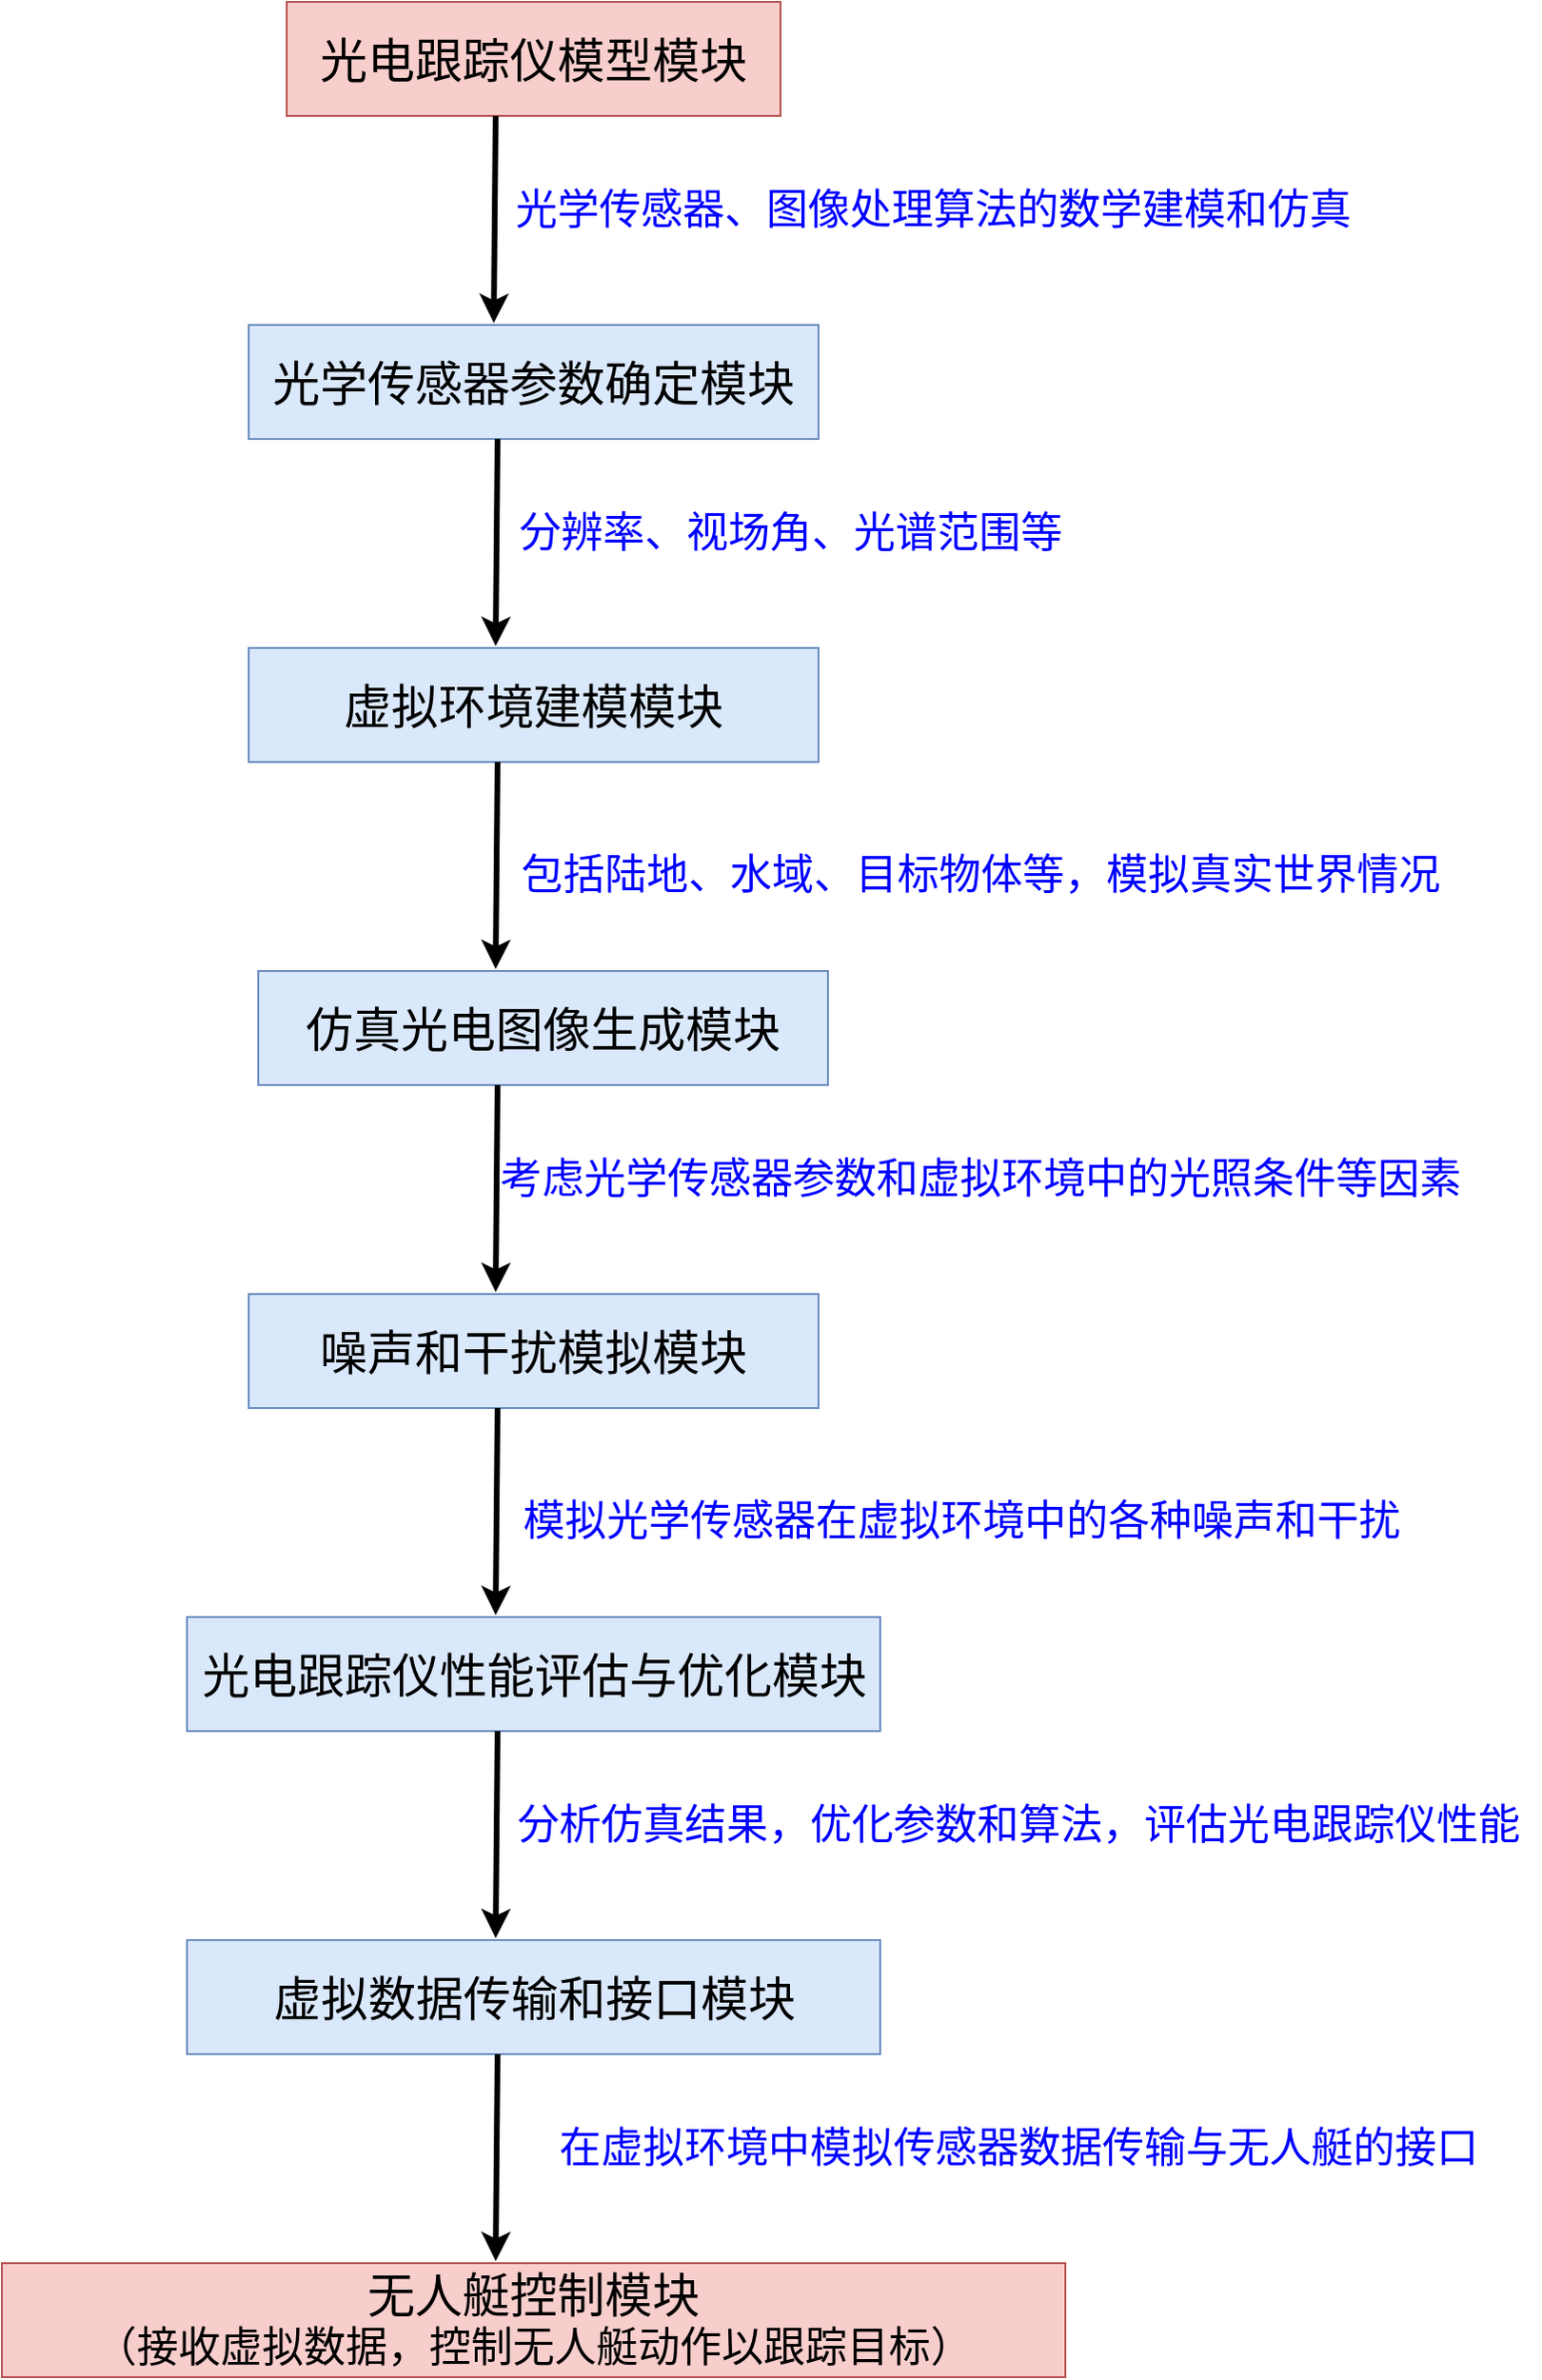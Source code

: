 <mxfile>
    <diagram id="gzKbh8bPQhgBl_x81qo_" name="无人艇载光电跟踪仪虚拟化方法流程图">
        <mxGraphModel dx="1386" dy="784" grid="1" gridSize="10" guides="1" tooltips="1" connect="1" arrows="1" fold="1" page="1" pageScale="1" pageWidth="850" pageHeight="1100" math="0" shadow="0">
            <root>
                <mxCell id="0"/>
                <mxCell id="1" parent="0"/>
                <mxCell id="2" value="&lt;span style=&quot;font-size: 25px;&quot;&gt;光电跟踪仪模型模块&lt;/span&gt;" style="rounded=0;whiteSpace=wrap;html=1;fillColor=#f8cecc;strokeColor=#b85450;" parent="1" vertex="1">
                    <mxGeometry x="290" y="60" width="260" height="60" as="geometry"/>
                </mxCell>
                <mxCell id="3" value="&lt;font style=&quot;&quot;&gt;&lt;font style=&quot;font-size: 25px;&quot;&gt;光学传感器参数确定模块&lt;/font&gt;&lt;br&gt;&lt;/font&gt;" style="rounded=0;whiteSpace=wrap;html=1;fillColor=#dae8fc;strokeColor=#6c8ebf;" parent="1" vertex="1">
                    <mxGeometry x="270" y="230" width="300" height="60" as="geometry"/>
                </mxCell>
                <mxCell id="4" value="&lt;font style=&quot;&quot;&gt;&lt;font style=&quot;font-size: 25px;&quot;&gt;虚拟环境建模模块&lt;/font&gt;&lt;br&gt;&lt;/font&gt;" style="rounded=0;whiteSpace=wrap;html=1;fillColor=#dae8fc;strokeColor=#6c8ebf;" parent="1" vertex="1">
                    <mxGeometry x="270" y="400" width="300" height="60" as="geometry"/>
                </mxCell>
                <mxCell id="5" value="&lt;font style=&quot;&quot;&gt;&lt;font style=&quot;font-size: 25px;&quot;&gt;仿真光电图像生成模块&lt;/font&gt;&lt;br&gt;&lt;/font&gt;" style="rounded=0;whiteSpace=wrap;html=1;fillColor=#dae8fc;strokeColor=#6c8ebf;" parent="1" vertex="1">
                    <mxGeometry x="275" y="570" width="300" height="60" as="geometry"/>
                </mxCell>
                <mxCell id="6" value="&lt;font style=&quot;&quot;&gt;&lt;span style=&quot;font-size: 25px;&quot;&gt;噪声和干扰模拟模块&lt;/span&gt;&lt;br&gt;&lt;/font&gt;" style="rounded=0;whiteSpace=wrap;html=1;fillColor=#dae8fc;strokeColor=#6c8ebf;" parent="1" vertex="1">
                    <mxGeometry x="270" y="740" width="300" height="60" as="geometry"/>
                </mxCell>
                <mxCell id="7" value="&lt;span style=&quot;font-size: 25px;&quot;&gt;光电跟踪仪性能评估与优化模块&lt;/span&gt;" style="rounded=0;whiteSpace=wrap;html=1;fillColor=#dae8fc;strokeColor=#6c8ebf;" parent="1" vertex="1">
                    <mxGeometry x="237.5" y="910" width="365" height="60" as="geometry"/>
                </mxCell>
                <mxCell id="8" value="&lt;span style=&quot;font-size: 25px;&quot;&gt;虚拟数据传输和接口模块&lt;/span&gt;" style="rounded=0;whiteSpace=wrap;html=1;fillColor=#dae8fc;strokeColor=#6c8ebf;" parent="1" vertex="1">
                    <mxGeometry x="237.5" y="1080" width="365" height="60" as="geometry"/>
                </mxCell>
                <mxCell id="9" value="&lt;span style=&quot;font-size: 25px;&quot;&gt;无人艇控制模块&lt;/span&gt;&lt;br&gt;&lt;font style=&quot;font-size: 22px;&quot;&gt;（接收虚拟数据，控制无人艇动作以跟踪目标）&lt;/font&gt;" style="rounded=0;whiteSpace=wrap;html=1;fillColor=#f8cecc;strokeColor=#b85450;" parent="1" vertex="1">
                    <mxGeometry x="140" y="1250" width="560" height="60" as="geometry"/>
                </mxCell>
                <mxCell id="10" value="" style="endArrow=classic;html=1;fontSize=25;strokeWidth=3;entryX=0.43;entryY=-0.017;entryDx=0;entryDy=0;entryPerimeter=0;" parent="1" target="3" edge="1">
                    <mxGeometry width="50" height="50" relative="1" as="geometry">
                        <mxPoint x="400" y="120" as="sourcePoint"/>
                        <mxPoint x="400" y="220" as="targetPoint"/>
                    </mxGeometry>
                </mxCell>
                <mxCell id="11" value="" style="endArrow=classic;html=1;fontSize=25;strokeWidth=3;entryX=0.43;entryY=-0.017;entryDx=0;entryDy=0;entryPerimeter=0;" parent="1" edge="1">
                    <mxGeometry width="50" height="50" relative="1" as="geometry">
                        <mxPoint x="401" y="290" as="sourcePoint"/>
                        <mxPoint x="400" y="398.98" as="targetPoint"/>
                    </mxGeometry>
                </mxCell>
                <mxCell id="12" value="" style="endArrow=classic;html=1;fontSize=25;strokeWidth=3;entryX=0.43;entryY=-0.017;entryDx=0;entryDy=0;entryPerimeter=0;" parent="1" edge="1">
                    <mxGeometry width="50" height="50" relative="1" as="geometry">
                        <mxPoint x="401" y="460" as="sourcePoint"/>
                        <mxPoint x="400" y="568.98" as="targetPoint"/>
                    </mxGeometry>
                </mxCell>
                <mxCell id="13" value="" style="endArrow=classic;html=1;fontSize=25;strokeWidth=3;entryX=0.43;entryY=-0.017;entryDx=0;entryDy=0;entryPerimeter=0;" parent="1" edge="1">
                    <mxGeometry width="50" height="50" relative="1" as="geometry">
                        <mxPoint x="401" y="630" as="sourcePoint"/>
                        <mxPoint x="400" y="738.98" as="targetPoint"/>
                    </mxGeometry>
                </mxCell>
                <mxCell id="14" value="" style="endArrow=classic;html=1;fontSize=25;strokeWidth=3;entryX=0.43;entryY=-0.017;entryDx=0;entryDy=0;entryPerimeter=0;" parent="1" edge="1">
                    <mxGeometry width="50" height="50" relative="1" as="geometry">
                        <mxPoint x="401" y="800" as="sourcePoint"/>
                        <mxPoint x="400" y="908.98" as="targetPoint"/>
                    </mxGeometry>
                </mxCell>
                <mxCell id="15" value="" style="endArrow=classic;html=1;fontSize=25;strokeWidth=3;entryX=0.43;entryY=-0.017;entryDx=0;entryDy=0;entryPerimeter=0;" parent="1" edge="1">
                    <mxGeometry width="50" height="50" relative="1" as="geometry">
                        <mxPoint x="401" y="970" as="sourcePoint"/>
                        <mxPoint x="400" y="1078.98" as="targetPoint"/>
                    </mxGeometry>
                </mxCell>
                <mxCell id="16" value="" style="endArrow=classic;html=1;fontSize=25;strokeWidth=3;entryX=0.43;entryY=-0.017;entryDx=0;entryDy=0;entryPerimeter=0;" parent="1" edge="1">
                    <mxGeometry width="50" height="50" relative="1" as="geometry">
                        <mxPoint x="401" y="1140" as="sourcePoint"/>
                        <mxPoint x="400" y="1248.98" as="targetPoint"/>
                    </mxGeometry>
                </mxCell>
                <mxCell id="17" value="&lt;font color=&quot;#0000ff&quot; style=&quot;font-size: 22px;&quot;&gt;光学传感器、图像处理算法的数学建模和仿真&lt;br&gt;&lt;/font&gt;" style="text;html=1;align=center;verticalAlign=middle;resizable=0;points=[];autosize=1;strokeColor=none;fillColor=none;rotation=0;" parent="1" vertex="1">
                    <mxGeometry x="400" y="150" width="460" height="40" as="geometry"/>
                </mxCell>
                <mxCell id="18" value="&lt;font color=&quot;#0000ff&quot; style=&quot;font-size: 22px;&quot;&gt;分辨率、视场角、光谱范围等&lt;br&gt;&lt;/font&gt;" style="text;html=1;align=center;verticalAlign=middle;resizable=0;points=[];autosize=1;strokeColor=none;fillColor=none;rotation=0;" parent="1" vertex="1">
                    <mxGeometry x="400" y="320" width="310" height="40" as="geometry"/>
                </mxCell>
                <mxCell id="19" value="&lt;font color=&quot;#0000ff&quot; style=&quot;font-size: 22px;&quot;&gt;包括陆地、水域、目标物体等，模拟真实世界情况&lt;br&gt;&lt;/font&gt;" style="text;html=1;align=center;verticalAlign=middle;resizable=0;points=[];autosize=1;strokeColor=none;fillColor=none;rotation=0;" parent="1" vertex="1">
                    <mxGeometry x="400" y="500" width="510" height="40" as="geometry"/>
                </mxCell>
                <mxCell id="20" value="&lt;font color=&quot;#0000ff&quot; style=&quot;font-size: 22px;&quot;&gt;考虑光学传感器参数和虚拟环境中的光照条件等因素&lt;br&gt;&lt;/font&gt;" style="text;html=1;align=center;verticalAlign=middle;resizable=0;points=[];autosize=1;strokeColor=none;fillColor=none;rotation=0;" parent="1" vertex="1">
                    <mxGeometry x="390" y="660" width="530" height="40" as="geometry"/>
                </mxCell>
                <mxCell id="21" value="&lt;font color=&quot;#0000ff&quot; style=&quot;font-size: 22px;&quot;&gt;模拟光学传感器在虚拟环境中的各种噪声和干扰&lt;br&gt;&lt;/font&gt;" style="text;html=1;align=center;verticalAlign=middle;resizable=0;points=[];autosize=1;strokeColor=none;fillColor=none;rotation=0;" parent="1" vertex="1">
                    <mxGeometry x="400" y="840" width="490" height="40" as="geometry"/>
                </mxCell>
                <mxCell id="22" value="&lt;font color=&quot;#0000ff&quot; style=&quot;font-size: 22px;&quot;&gt;分析仿真结果，优化参数和算法，评估光电跟踪仪性能&lt;br&gt;&lt;/font&gt;" style="text;html=1;align=center;verticalAlign=middle;resizable=0;points=[];autosize=1;strokeColor=none;fillColor=none;rotation=0;" parent="1" vertex="1">
                    <mxGeometry x="400" y="1000" width="550" height="40" as="geometry"/>
                </mxCell>
                <mxCell id="23" value="&lt;font color=&quot;#0000ff&quot; style=&quot;font-size: 22px;&quot;&gt;在虚拟环境中模拟传感器数据传输与无人艇的接口&lt;br&gt;&lt;/font&gt;" style="text;html=1;align=center;verticalAlign=middle;resizable=0;points=[];autosize=1;strokeColor=none;fillColor=none;rotation=0;" parent="1" vertex="1">
                    <mxGeometry x="420" y="1170" width="510" height="40" as="geometry"/>
                </mxCell>
            </root>
        </mxGraphModel>
    </diagram>
    <diagram id="MPUVzFJ4Dcb1uMrw4tZO" name="虚拟光电跟踪仪载荷接入系统简易架构图">
        <mxGraphModel dx="2236" dy="784" grid="1" gridSize="10" guides="1" tooltips="1" connect="1" arrows="1" fold="1" page="1" pageScale="1" pageWidth="850" pageHeight="1100" math="0" shadow="0">
            <root>
                <mxCell id="0"/>
                <mxCell id="1" parent="0"/>
                <mxCell id="HXpxABMAaABxHJBPbGZy-1" value="" style="rounded=1;whiteSpace=wrap;html=1;fillColor=#dae8fc;strokeColor=#6c8ebf;" parent="1" vertex="1">
                    <mxGeometry x="-50" width="640" height="730" as="geometry"/>
                </mxCell>
                <mxCell id="HXpxABMAaABxHJBPbGZy-2" value="&lt;font style=&quot;font-size: 25px;&quot;&gt;无人艇操作系统主控制模块&lt;/font&gt;" style="text;html=1;align=center;verticalAlign=middle;resizable=0;points=[];autosize=1;strokeColor=#6c8ebf;fillColor=#dae8fc;rounded=1;glass=0;shadow=0;labelBackgroundColor=none;labelBorderColor=none;fontColor=#FF3333;" parent="1" vertex="1">
                    <mxGeometry x="-10" y="40" width="320" height="40" as="geometry"/>
                </mxCell>
                <mxCell id="HXpxABMAaABxHJBPbGZy-3" value="" style="rounded=1;whiteSpace=wrap;html=1;fillColor=#dae8fc;strokeColor=#6c8ebf;" parent="1" vertex="1">
                    <mxGeometry x="107.5" y="110" width="392.5" height="520" as="geometry"/>
                </mxCell>
                <mxCell id="HXpxABMAaABxHJBPbGZy-4" value="&lt;font style=&quot;font-size: 25px;&quot;&gt;载荷接入控制模块&lt;/font&gt;" style="text;html=1;align=center;verticalAlign=middle;resizable=0;points=[];autosize=1;strokeColor=#6c8ebf;fillColor=#dae8fc;rounded=1;glass=0;shadow=0;labelBackgroundColor=none;labelBorderColor=none;fontColor=#FF3333;" parent="1" vertex="1">
                    <mxGeometry x="130" y="140" width="220" height="40" as="geometry"/>
                </mxCell>
                <mxCell id="HXpxABMAaABxHJBPbGZy-5" value="数据传输模块" style="rounded=1;whiteSpace=wrap;html=1;shadow=0;glass=0;labelBackgroundColor=none;labelBorderColor=none;sketch=0;fontSize=20;fillColor=#dae8fc;strokeColor=#6c8ebf;" parent="1" vertex="1">
                    <mxGeometry x="290" y="210" width="150" height="60" as="geometry"/>
                </mxCell>
                <mxCell id="HXpxABMAaABxHJBPbGZy-6" value="数据处理模块" style="rounded=1;whiteSpace=wrap;html=1;shadow=0;glass=0;labelBackgroundColor=none;labelBorderColor=none;sketch=0;fontSize=20;fillColor=#dae8fc;strokeColor=#6c8ebf;" parent="1" vertex="1">
                    <mxGeometry x="290" y="350" width="150" height="60" as="geometry"/>
                </mxCell>
                <mxCell id="HXpxABMAaABxHJBPbGZy-7" value="状态监测模块" style="rounded=1;whiteSpace=wrap;html=1;shadow=0;glass=0;labelBackgroundColor=none;labelBorderColor=none;sketch=0;fontSize=20;fillColor=#dae8fc;strokeColor=#6c8ebf;" parent="1" vertex="1">
                    <mxGeometry x="290" y="490" width="150" height="60" as="geometry"/>
                </mxCell>
                <mxCell id="HXpxABMAaABxHJBPbGZy-8" value="" style="endArrow=classic;html=1;fontSize=25;strokeWidth=3;" parent="1" edge="1">
                    <mxGeometry width="50" height="50" relative="1" as="geometry">
                        <mxPoint x="364.5" y="350" as="sourcePoint"/>
                        <mxPoint x="364.5" y="270" as="targetPoint"/>
                        <Array as="points">
                            <mxPoint x="364.5" y="300"/>
                        </Array>
                    </mxGeometry>
                </mxCell>
                <mxCell id="HXpxABMAaABxHJBPbGZy-9" value="" style="endArrow=classic;html=1;fontSize=25;strokeWidth=3;" parent="1" edge="1">
                    <mxGeometry width="50" height="50" relative="1" as="geometry">
                        <mxPoint x="364.5" y="490" as="sourcePoint"/>
                        <mxPoint x="364.5" y="410" as="targetPoint"/>
                        <Array as="points">
                            <mxPoint x="364.5" y="440"/>
                        </Array>
                    </mxGeometry>
                </mxCell>
                <mxCell id="HXpxABMAaABxHJBPbGZy-10" value="" style="rounded=1;whiteSpace=wrap;html=1;fillColor=#dae8fc;strokeColor=#6c8ebf;" parent="1" vertex="1">
                    <mxGeometry x="-10" y="820" width="570" height="200" as="geometry"/>
                </mxCell>
                <mxCell id="HXpxABMAaABxHJBPbGZy-12" value="&lt;font color=&quot;#0000ff&quot; style=&quot;font-size: 22px;&quot;&gt;虚拟光电跟踪仪&lt;br&gt;&lt;/font&gt;" style="text;html=1;align=center;verticalAlign=middle;resizable=0;points=[];autosize=1;strokeColor=none;fillColor=none;rotation=0;" parent="1" vertex="1">
                    <mxGeometry x="170" y="930" width="180" height="40" as="geometry"/>
                </mxCell>
                <mxCell id="HXpxABMAaABxHJBPbGZy-13" value="" style="endArrow=classic;html=1;strokeWidth=3;fontSize=25;entryX=0.657;entryY=0.05;entryDx=0;entryDy=0;entryPerimeter=0;" parent="1" target="HXpxABMAaABxHJBPbGZy-10" edge="1">
                    <mxGeometry width="50" height="50" relative="1" as="geometry">
                        <mxPoint x="364.5" y="550" as="sourcePoint"/>
                        <mxPoint x="364.5" y="790" as="targetPoint"/>
                    </mxGeometry>
                </mxCell>
                <mxCell id="HXpxABMAaABxHJBPbGZy-14" value="" style="endArrow=classic;html=1;strokeWidth=3;fontSize=25;" parent="1" edge="1">
                    <mxGeometry width="50" height="50" relative="1" as="geometry">
                        <mxPoint x="140" y="730" as="sourcePoint"/>
                        <mxPoint x="140" y="830" as="targetPoint"/>
                    </mxGeometry>
                </mxCell>
                <mxCell id="HXpxABMAaABxHJBPbGZy-15" value="" style="endArrow=classic;html=1;strokeWidth=3;fontSize=25;" parent="1" edge="1">
                    <mxGeometry width="50" height="50" relative="1" as="geometry">
                        <mxPoint x="269.51" y="640" as="sourcePoint"/>
                        <mxPoint x="270" y="830" as="targetPoint"/>
                    </mxGeometry>
                </mxCell>
            </root>
        </mxGraphModel>
    </diagram>
    <diagram id="cjiKfUFdRTliXEm7P72u" name="虚拟光电跟踪仪载荷接入系统架构图">
        <mxGraphModel dx="2236" dy="784" grid="1" gridSize="10" guides="1" tooltips="1" connect="1" arrows="1" fold="1" page="1" pageScale="1" pageWidth="850" pageHeight="1100" math="0" shadow="0">
            <root>
                <mxCell id="0"/>
                <mxCell id="1" parent="0"/>
                <mxCell id="Q6Bnrg0XECvU3tGHy4VT-1" value="" style="rounded=1;whiteSpace=wrap;html=1;fillColor=#dae8fc;strokeColor=#6c8ebf;" parent="1" vertex="1">
                    <mxGeometry x="-50" width="630" height="780" as="geometry"/>
                </mxCell>
                <mxCell id="Q6Bnrg0XECvU3tGHy4VT-2" value="&lt;font style=&quot;font-size: 25px;&quot;&gt;无人艇操作系统主控制模块&lt;/font&gt;" style="text;html=1;align=center;verticalAlign=middle;resizable=0;points=[];autosize=1;strokeColor=#6c8ebf;fillColor=#dae8fc;rounded=1;glass=0;shadow=0;labelBackgroundColor=none;labelBorderColor=none;fontColor=#FF3333;" parent="1" vertex="1">
                    <mxGeometry x="-10" y="40" width="320" height="40" as="geometry"/>
                </mxCell>
                <mxCell id="Q6Bnrg0XECvU3tGHy4VT-3" value="" style="rounded=1;whiteSpace=wrap;html=1;fillColor=#dae8fc;strokeColor=#6c8ebf;" parent="1" vertex="1">
                    <mxGeometry x="107.5" y="110" width="442.5" height="620" as="geometry"/>
                </mxCell>
                <mxCell id="Q6Bnrg0XECvU3tGHy4VT-4" value="&lt;font style=&quot;font-size: 25px;&quot;&gt;载荷接入控制模块&lt;/font&gt;" style="text;html=1;align=center;verticalAlign=middle;resizable=0;points=[];autosize=1;strokeColor=#6c8ebf;fillColor=#dae8fc;rounded=1;glass=0;shadow=0;labelBackgroundColor=none;labelBorderColor=none;fontColor=#FF3333;" parent="1" vertex="1">
                    <mxGeometry x="130" y="140" width="220" height="40" as="geometry"/>
                </mxCell>
                <mxCell id="Q6Bnrg0XECvU3tGHy4VT-10" value="" style="rounded=1;whiteSpace=wrap;html=1;fillColor=#dae8fc;strokeColor=#6c8ebf;" parent="1" vertex="1">
                    <mxGeometry x="-10" y="820" width="570" height="230" as="geometry"/>
                </mxCell>
                <mxCell id="Q6Bnrg0XECvU3tGHy4VT-11" value="&lt;font color=&quot;#0000ff&quot; style=&quot;font-size: 22px;&quot;&gt;虚拟光电跟踪仪&lt;br&gt;&lt;/font&gt;" style="text;html=1;align=center;verticalAlign=middle;resizable=0;points=[];autosize=1;strokeColor=none;fillColor=none;rotation=0;" parent="1" vertex="1">
                    <mxGeometry x="195" y="840" width="180" height="40" as="geometry"/>
                </mxCell>
                <mxCell id="Q6Bnrg0XECvU3tGHy4VT-13" value="" style="endArrow=classic;html=1;strokeWidth=3;fontSize=25;" parent="1" edge="1">
                    <mxGeometry width="50" height="50" relative="1" as="geometry">
                        <mxPoint x="200" y="730" as="sourcePoint"/>
                        <mxPoint x="200" y="830" as="targetPoint"/>
                    </mxGeometry>
                </mxCell>
                <mxCell id="Q6Bnrg0XECvU3tGHy4VT-17" value="" style="rounded=1;whiteSpace=wrap;html=1;fillColor=#dae8fc;strokeColor=#6c8ebf;" parent="1" vertex="1">
                    <mxGeometry x="170" y="190" width="340" height="520" as="geometry"/>
                </mxCell>
                <mxCell id="Q6Bnrg0XECvU3tGHy4VT-16" value="&lt;font style=&quot;font-size: 25px;&quot;&gt;数据传输模块&lt;/font&gt;" style="text;html=1;align=center;verticalAlign=middle;resizable=0;points=[];autosize=1;strokeColor=#6c8ebf;fillColor=#dae8fc;rounded=1;glass=0;shadow=0;labelBackgroundColor=none;labelBorderColor=none;fontColor=#FF3333;" parent="1" vertex="1">
                    <mxGeometry x="200" y="220" width="170" height="40" as="geometry"/>
                </mxCell>
                <mxCell id="Q6Bnrg0XECvU3tGHy4VT-5" value="传输协议：Ethernet" style="rounded=1;whiteSpace=wrap;html=1;shadow=0;glass=0;labelBackgroundColor=none;labelBorderColor=none;sketch=0;fontSize=20;fillColor=#dae8fc;strokeColor=#6c8ebf;" parent="1" vertex="1">
                    <mxGeometry x="280" y="280" width="150" height="60" as="geometry"/>
                </mxCell>
                <mxCell id="Q6Bnrg0XECvU3tGHy4VT-6" value="图像处理模块" style="rounded=1;whiteSpace=wrap;html=1;shadow=0;glass=0;labelBackgroundColor=none;labelBorderColor=none;sketch=0;fontSize=20;fillColor=#dae8fc;strokeColor=#6c8ebf;" parent="1" vertex="1">
                    <mxGeometry x="280" y="390" width="150" height="60" as="geometry"/>
                </mxCell>
                <mxCell id="Q6Bnrg0XECvU3tGHy4VT-18" value="图像处理库：OpenCV" style="rounded=1;whiteSpace=wrap;html=1;shadow=0;glass=0;labelBackgroundColor=none;labelBorderColor=none;sketch=0;fontSize=20;fillColor=#dae8fc;strokeColor=#6c8ebf;" parent="1" vertex="1">
                    <mxGeometry x="280" y="510" width="150" height="60" as="geometry"/>
                </mxCell>
                <mxCell id="Q6Bnrg0XECvU3tGHy4VT-7" value="状态监测模块" style="rounded=1;whiteSpace=wrap;html=1;shadow=0;glass=0;labelBackgroundColor=none;labelBorderColor=none;sketch=0;fontSize=20;fillColor=#dae8fc;strokeColor=#6c8ebf;" parent="1" vertex="1">
                    <mxGeometry x="280" y="620" width="150" height="60" as="geometry"/>
                </mxCell>
                <mxCell id="Q6Bnrg0XECvU3tGHy4VT-8" value="" style="endArrow=classic;html=1;fontSize=25;strokeWidth=3;" parent="1" edge="1">
                    <mxGeometry width="50" height="50" relative="1" as="geometry">
                        <mxPoint x="350" y="390" as="sourcePoint"/>
                        <mxPoint x="350" y="340" as="targetPoint"/>
                        <Array as="points">
                            <mxPoint x="350" y="370"/>
                        </Array>
                    </mxGeometry>
                </mxCell>
                <mxCell id="Q6Bnrg0XECvU3tGHy4VT-19" value="" style="endArrow=classic;html=1;fontSize=25;strokeWidth=3;" parent="1" edge="1">
                    <mxGeometry width="50" height="50" relative="1" as="geometry">
                        <mxPoint x="349" y="510" as="sourcePoint"/>
                        <mxPoint x="349" y="450" as="targetPoint"/>
                        <Array as="points">
                            <mxPoint x="349" y="480"/>
                        </Array>
                    </mxGeometry>
                </mxCell>
                <mxCell id="Q6Bnrg0XECvU3tGHy4VT-21" value="" style="endArrow=classic;html=1;fontSize=25;strokeWidth=3;" parent="1" edge="1">
                    <mxGeometry width="50" height="50" relative="1" as="geometry">
                        <mxPoint x="349" y="620" as="sourcePoint"/>
                        <mxPoint x="349" y="570" as="targetPoint"/>
                        <Array as="points">
                            <mxPoint x="349" y="600"/>
                        </Array>
                    </mxGeometry>
                </mxCell>
                <mxCell id="Q6Bnrg0XECvU3tGHy4VT-22" value="" style="endArrow=classic;html=1;strokeWidth=3;fontSize=25;entryX=0.737;entryY=0.01;entryDx=0;entryDy=0;entryPerimeter=0;" parent="1" target="Q6Bnrg0XECvU3tGHy4VT-10" edge="1">
                    <mxGeometry width="50" height="50" relative="1" as="geometry">
                        <mxPoint x="410" y="710" as="sourcePoint"/>
                        <mxPoint x="410" y="810" as="targetPoint"/>
                    </mxGeometry>
                </mxCell>
                <mxCell id="Q6Bnrg0XECvU3tGHy4VT-23" value="" style="endArrow=classic;html=1;strokeWidth=3;fontSize=25;" parent="1" edge="1">
                    <mxGeometry width="50" height="50" relative="1" as="geometry">
                        <mxPoint x="290" y="780" as="sourcePoint"/>
                        <mxPoint x="290" y="830" as="targetPoint"/>
                    </mxGeometry>
                </mxCell>
                <mxCell id="Q6Bnrg0XECvU3tGHy4VT-24" value="" style="endArrow=classic;html=1;strokeWidth=3;fontSize=25;entryX=0;entryY=0.5;entryDx=0;entryDy=0;" parent="1" target="Q6Bnrg0XECvU3tGHy4VT-5" edge="1">
                    <mxGeometry width="50" height="50" relative="1" as="geometry">
                        <mxPoint x="60" y="80" as="sourcePoint"/>
                        <mxPoint x="60" y="200" as="targetPoint"/>
                        <Array as="points">
                            <mxPoint x="60" y="310"/>
                        </Array>
                    </mxGeometry>
                </mxCell>
                <mxCell id="Q6Bnrg0XECvU3tGHy4VT-25" value="光学传感器模拟生成" style="rounded=1;whiteSpace=wrap;html=1;shadow=0;glass=0;labelBackgroundColor=none;labelBorderColor=none;sketch=0;fontSize=20;fillColor=#dae8fc;strokeColor=#6c8ebf;" parent="1" vertex="1">
                    <mxGeometry x="5" y="905" width="190" height="60" as="geometry"/>
                </mxCell>
                <mxCell id="Q6Bnrg0XECvU3tGHy4VT-26" value="图像处理结果生成" style="rounded=1;whiteSpace=wrap;html=1;shadow=0;glass=0;labelBackgroundColor=none;labelBorderColor=none;sketch=0;fontSize=20;fillColor=#dae8fc;strokeColor=#6c8ebf;" parent="1" vertex="1">
                    <mxGeometry x="350" y="905" width="190" height="60" as="geometry"/>
                </mxCell>
                <mxCell id="Q6Bnrg0XECvU3tGHy4VT-27" value="控制指令生成模块" style="rounded=1;whiteSpace=wrap;html=1;shadow=0;glass=0;labelBackgroundColor=none;labelBorderColor=none;sketch=0;fontSize=20;fillColor=#dae8fc;strokeColor=#6c8ebf;" parent="1" vertex="1">
                    <mxGeometry x="290" y="1120" width="190" height="60" as="geometry"/>
                </mxCell>
                <mxCell id="Q6Bnrg0XECvU3tGHy4VT-9" value="" style="endArrow=classic;html=1;fontSize=25;strokeWidth=3;exitX=0.632;exitY=0.033;exitDx=0;exitDy=0;exitPerimeter=0;" parent="1" source="Q6Bnrg0XECvU3tGHy4VT-27" edge="1">
                    <mxGeometry width="50" height="50" relative="1" as="geometry">
                        <mxPoint x="410" y="1045" as="sourcePoint"/>
                        <mxPoint x="410" y="965" as="targetPoint"/>
                        <Array as="points">
                            <mxPoint x="410" y="995"/>
                        </Array>
                    </mxGeometry>
                </mxCell>
            </root>
        </mxGraphModel>
    </diagram>
</mxfile>